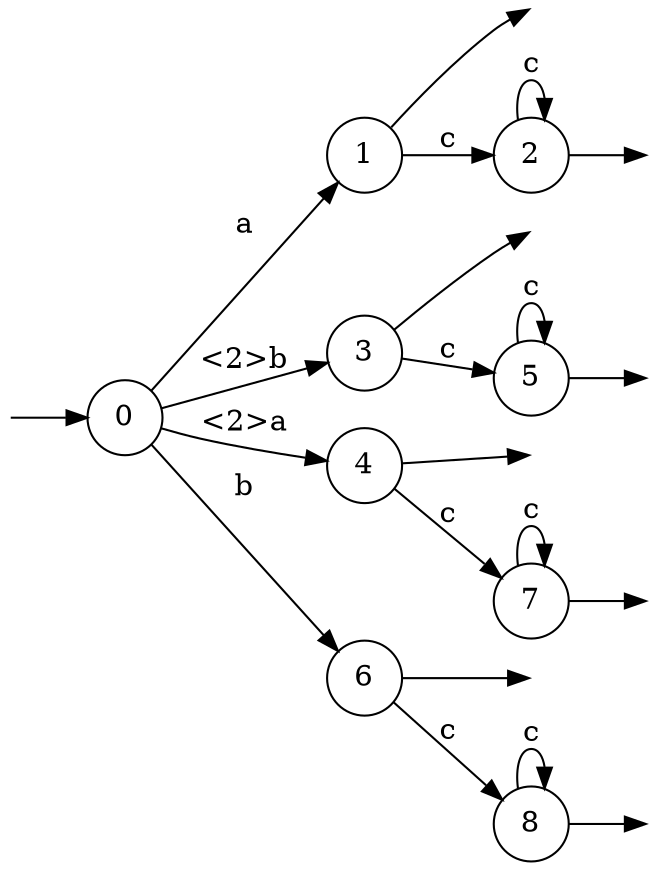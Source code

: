 digraph
{
  vcsn_context = "lal_char(+abc)_z"
  rankdir = LR
  {
    node [style = invis, shape = none, label = "", width = 0, height = 0]
    I0
    F1
    F2
    F3
    F4
    F5
    F6
    F7
    F8
  }
  {
    node [shape = circle]
    0
    1
    2
    3
    4
    5
    6
    7
    8
  }
  I0 -> 0
  0 -> 1 [label = "a"]
  0 -> 3 [label = "<2>b"]
  0 -> 4 [label = "<2>a"]
  0 -> 6 [label = "b"]
  1 -> F1
  1 -> 2 [label = "c"]
  2 -> F2
  2 -> 2 [label = "c"]
  3 -> F3
  3 -> 5 [label = "c"]
  4 -> F4
  4 -> 7 [label = "c"]
  5 -> F5
  5 -> 5 [label = "c"]
  6 -> F6
  6 -> 8 [label = "c"]
  7 -> F7
  7 -> 7 [label = "c"]
  8 -> F8
  8 -> 8 [label = "c"]
}

